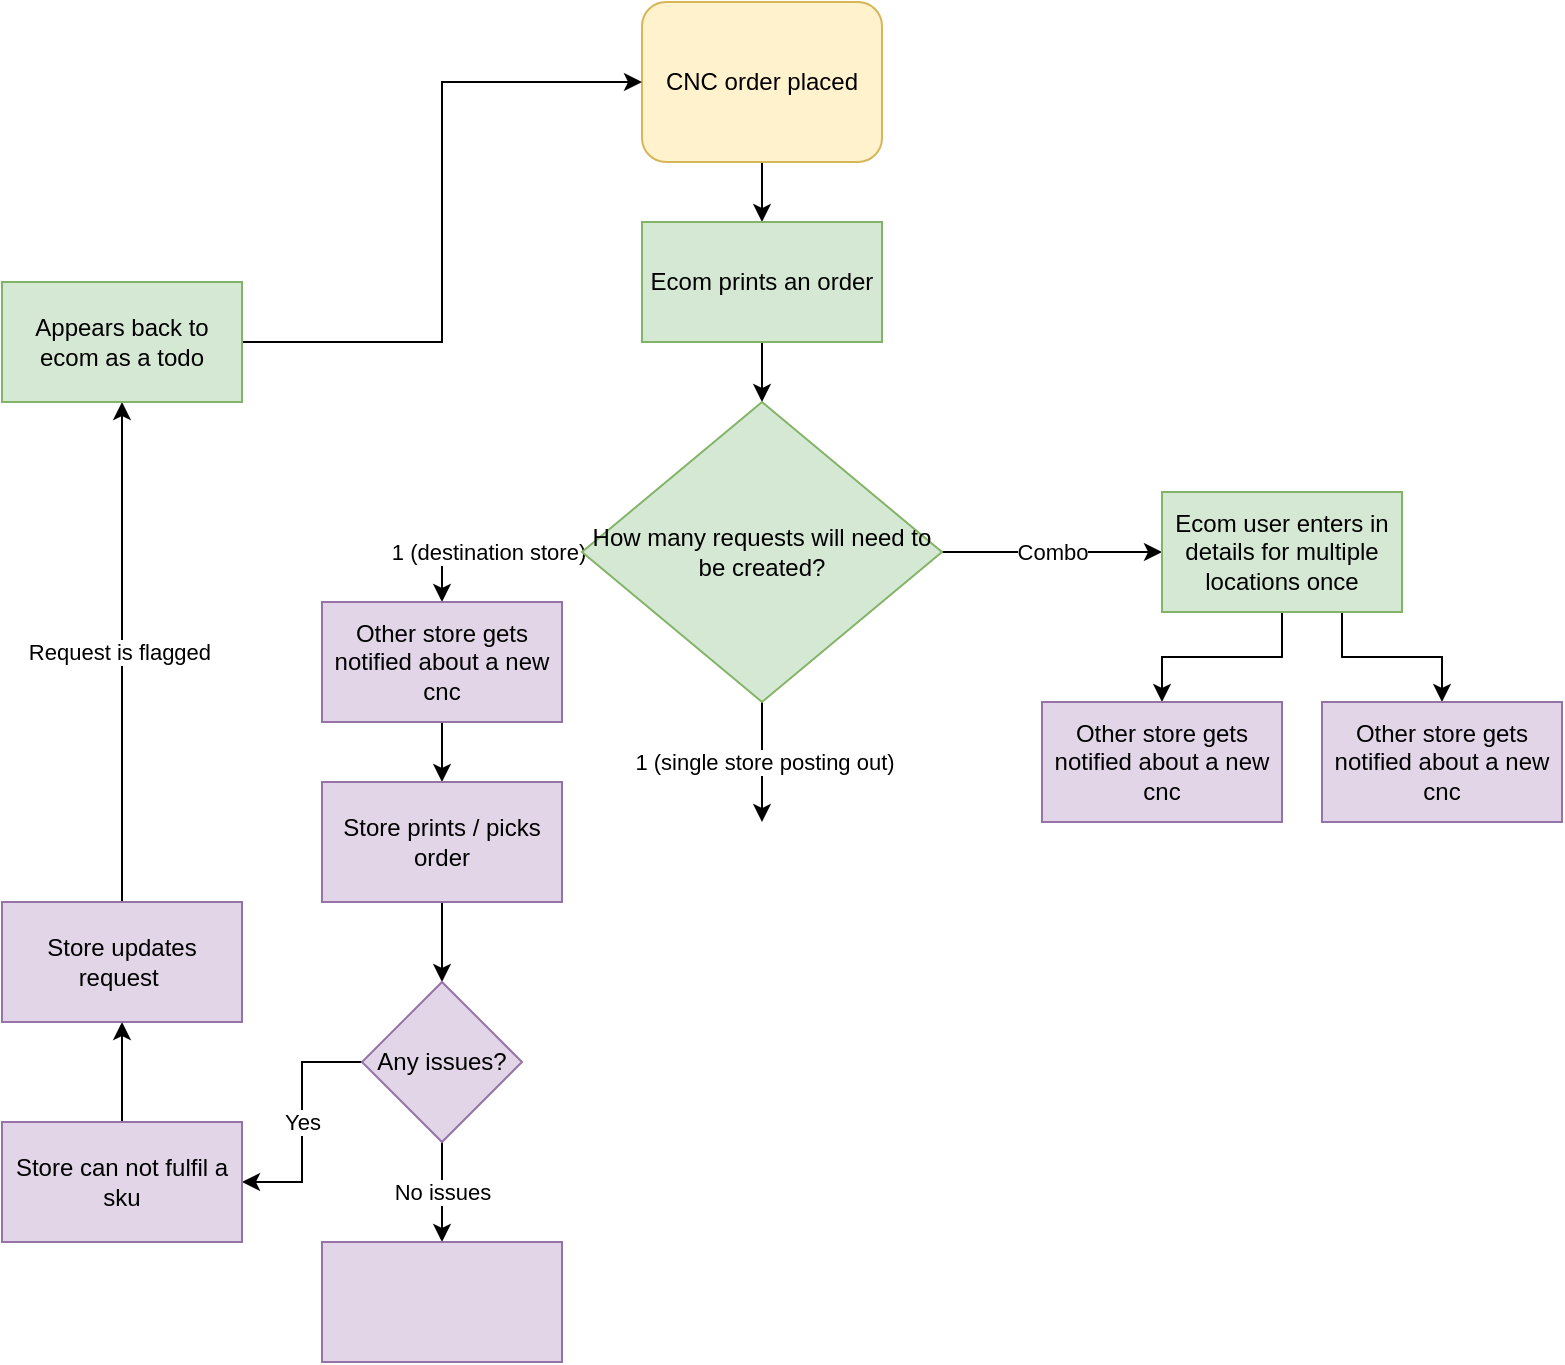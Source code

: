 <mxfile version="21.5.0" type="device">
  <diagram name="Page-1" id="6KO2eU11UgJbQ07SkuXN">
    <mxGraphModel dx="1405" dy="959" grid="1" gridSize="10" guides="1" tooltips="1" connect="1" arrows="1" fold="1" page="1" pageScale="1" pageWidth="850" pageHeight="1100" math="0" shadow="0">
      <root>
        <mxCell id="0" />
        <mxCell id="1" parent="0" />
        <mxCell id="gkQMqJ_HxN2m308QnFqr-3" value="" style="edgeStyle=orthogonalEdgeStyle;rounded=0;orthogonalLoop=1;jettySize=auto;html=1;" parent="1" source="gkQMqJ_HxN2m308QnFqr-1" target="gkQMqJ_HxN2m308QnFqr-2" edge="1">
          <mxGeometry relative="1" as="geometry" />
        </mxCell>
        <mxCell id="gkQMqJ_HxN2m308QnFqr-1" value="CNC order placed" style="rounded=1;whiteSpace=wrap;html=1;fillColor=#fff2cc;strokeColor=#d6b656;" parent="1" vertex="1">
          <mxGeometry x="340" y="300" width="120" height="80" as="geometry" />
        </mxCell>
        <mxCell id="gkQMqJ_HxN2m308QnFqr-7" value="" style="edgeStyle=orthogonalEdgeStyle;rounded=0;orthogonalLoop=1;jettySize=auto;html=1;" parent="1" source="gkQMqJ_HxN2m308QnFqr-2" target="gkQMqJ_HxN2m308QnFqr-6" edge="1">
          <mxGeometry relative="1" as="geometry" />
        </mxCell>
        <mxCell id="gkQMqJ_HxN2m308QnFqr-2" value="Ecom prints an order" style="rounded=0;whiteSpace=wrap;html=1;fillColor=#d5e8d4;strokeColor=#82b366;" parent="1" vertex="1">
          <mxGeometry x="340" y="410" width="120" height="60" as="geometry" />
        </mxCell>
        <mxCell id="gkQMqJ_HxN2m308QnFqr-9" value="1 (destination store)" style="edgeStyle=orthogonalEdgeStyle;rounded=0;orthogonalLoop=1;jettySize=auto;html=1;entryX=0.5;entryY=0;entryDx=0;entryDy=0;" parent="1" source="gkQMqJ_HxN2m308QnFqr-6" target="gkQMqJ_HxN2m308QnFqr-8" edge="1">
          <mxGeometry relative="1" as="geometry" />
        </mxCell>
        <mxCell id="gkQMqJ_HxN2m308QnFqr-11" value="1 (single store posting out)" style="edgeStyle=orthogonalEdgeStyle;rounded=0;orthogonalLoop=1;jettySize=auto;html=1;" parent="1" source="gkQMqJ_HxN2m308QnFqr-6" edge="1">
          <mxGeometry relative="1" as="geometry">
            <mxPoint x="400" y="710" as="targetPoint" />
          </mxGeometry>
        </mxCell>
        <mxCell id="gkQMqJ_HxN2m308QnFqr-13" value="Combo" style="edgeStyle=orthogonalEdgeStyle;rounded=0;orthogonalLoop=1;jettySize=auto;html=1;" parent="1" source="gkQMqJ_HxN2m308QnFqr-6" target="gkQMqJ_HxN2m308QnFqr-12" edge="1">
          <mxGeometry relative="1" as="geometry" />
        </mxCell>
        <mxCell id="gkQMqJ_HxN2m308QnFqr-6" value="How many requests will need to be created?" style="rhombus;whiteSpace=wrap;html=1;fillColor=#d5e8d4;strokeColor=#82b366;rounded=0;" parent="1" vertex="1">
          <mxGeometry x="310" y="500" width="180" height="150" as="geometry" />
        </mxCell>
        <mxCell id="gkQMqJ_HxN2m308QnFqr-24" value="" style="edgeStyle=orthogonalEdgeStyle;rounded=0;orthogonalLoop=1;jettySize=auto;html=1;" parent="1" source="gkQMqJ_HxN2m308QnFqr-8" target="gkQMqJ_HxN2m308QnFqr-23" edge="1">
          <mxGeometry relative="1" as="geometry" />
        </mxCell>
        <mxCell id="gkQMqJ_HxN2m308QnFqr-8" value="Other store gets notified about a new cnc" style="whiteSpace=wrap;html=1;fillColor=#e1d5e7;strokeColor=#9673a6;rounded=0;" parent="1" vertex="1">
          <mxGeometry x="180" y="600" width="120" height="60" as="geometry" />
        </mxCell>
        <mxCell id="gkQMqJ_HxN2m308QnFqr-17" value="" style="edgeStyle=orthogonalEdgeStyle;rounded=0;orthogonalLoop=1;jettySize=auto;html=1;" parent="1" source="gkQMqJ_HxN2m308QnFqr-12" target="gkQMqJ_HxN2m308QnFqr-20" edge="1">
          <mxGeometry relative="1" as="geometry">
            <mxPoint x="600" y="650" as="targetPoint" />
          </mxGeometry>
        </mxCell>
        <mxCell id="gkQMqJ_HxN2m308QnFqr-22" style="edgeStyle=orthogonalEdgeStyle;rounded=0;orthogonalLoop=1;jettySize=auto;html=1;exitX=0.75;exitY=1;exitDx=0;exitDy=0;" parent="1" source="gkQMqJ_HxN2m308QnFqr-12" target="gkQMqJ_HxN2m308QnFqr-21" edge="1">
          <mxGeometry relative="1" as="geometry" />
        </mxCell>
        <mxCell id="gkQMqJ_HxN2m308QnFqr-12" value="Ecom user enters in details for multiple locations once" style="whiteSpace=wrap;html=1;fillColor=#d5e8d4;strokeColor=#82b366;rounded=0;" parent="1" vertex="1">
          <mxGeometry x="600" y="545" width="120" height="60" as="geometry" />
        </mxCell>
        <mxCell id="gkQMqJ_HxN2m308QnFqr-20" value="Other store gets notified about a new cnc" style="whiteSpace=wrap;html=1;fillColor=#e1d5e7;strokeColor=#9673a6;rounded=0;" parent="1" vertex="1">
          <mxGeometry x="540" y="650" width="120" height="60" as="geometry" />
        </mxCell>
        <mxCell id="gkQMqJ_HxN2m308QnFqr-21" value="Other store gets notified about a new cnc" style="whiteSpace=wrap;html=1;fillColor=#e1d5e7;strokeColor=#9673a6;rounded=0;" parent="1" vertex="1">
          <mxGeometry x="680" y="650" width="120" height="60" as="geometry" />
        </mxCell>
        <mxCell id="gkQMqJ_HxN2m308QnFqr-25" style="edgeStyle=orthogonalEdgeStyle;rounded=0;orthogonalLoop=1;jettySize=auto;html=1;" parent="1" source="gkQMqJ_HxN2m308QnFqr-23" target="gkQMqJ_HxN2m308QnFqr-27" edge="1">
          <mxGeometry relative="1" as="geometry">
            <mxPoint x="240" y="835" as="targetPoint" />
          </mxGeometry>
        </mxCell>
        <mxCell id="gkQMqJ_HxN2m308QnFqr-23" value="Store prints / picks order" style="whiteSpace=wrap;html=1;fillColor=#e1d5e7;strokeColor=#9673a6;rounded=0;" parent="1" vertex="1">
          <mxGeometry x="180" y="690" width="120" height="60" as="geometry" />
        </mxCell>
        <mxCell id="gkQMqJ_HxN2m308QnFqr-29" value="No issues" style="edgeStyle=orthogonalEdgeStyle;rounded=0;orthogonalLoop=1;jettySize=auto;html=1;" parent="1" source="gkQMqJ_HxN2m308QnFqr-27" target="gkQMqJ_HxN2m308QnFqr-28" edge="1">
          <mxGeometry relative="1" as="geometry" />
        </mxCell>
        <mxCell id="gkQMqJ_HxN2m308QnFqr-31" value="Yes" style="edgeStyle=orthogonalEdgeStyle;rounded=0;orthogonalLoop=1;jettySize=auto;html=1;" parent="1" source="gkQMqJ_HxN2m308QnFqr-27" target="gkQMqJ_HxN2m308QnFqr-30" edge="1">
          <mxGeometry relative="1" as="geometry" />
        </mxCell>
        <mxCell id="gkQMqJ_HxN2m308QnFqr-27" value="Any issues?" style="rhombus;whiteSpace=wrap;html=1;fillColor=#e1d5e7;strokeColor=#9673a6;" parent="1" vertex="1">
          <mxGeometry x="200" y="790" width="80" height="80" as="geometry" />
        </mxCell>
        <mxCell id="gkQMqJ_HxN2m308QnFqr-28" value="" style="whiteSpace=wrap;html=1;fillColor=#e1d5e7;strokeColor=#9673a6;" parent="1" vertex="1">
          <mxGeometry x="180" y="920" width="120" height="60" as="geometry" />
        </mxCell>
        <mxCell id="j-vyhPmLrXlgmbGaecs1-4" value="" style="edgeStyle=orthogonalEdgeStyle;rounded=0;orthogonalLoop=1;jettySize=auto;html=1;" edge="1" parent="1" source="gkQMqJ_HxN2m308QnFqr-30" target="j-vyhPmLrXlgmbGaecs1-3">
          <mxGeometry relative="1" as="geometry" />
        </mxCell>
        <mxCell id="gkQMqJ_HxN2m308QnFqr-30" value="Store can not fulfil a sku" style="whiteSpace=wrap;html=1;fillColor=#e1d5e7;strokeColor=#9673a6;" parent="1" vertex="1">
          <mxGeometry x="20" y="860" width="120" height="60" as="geometry" />
        </mxCell>
        <mxCell id="j-vyhPmLrXlgmbGaecs1-6" value="Request is flagged&amp;nbsp;" style="edgeStyle=orthogonalEdgeStyle;rounded=0;orthogonalLoop=1;jettySize=auto;html=1;" edge="1" parent="1" source="j-vyhPmLrXlgmbGaecs1-3" target="j-vyhPmLrXlgmbGaecs1-5">
          <mxGeometry relative="1" as="geometry" />
        </mxCell>
        <mxCell id="j-vyhPmLrXlgmbGaecs1-3" value="Store updates request&amp;nbsp;" style="whiteSpace=wrap;html=1;fillColor=#e1d5e7;strokeColor=#9673a6;" vertex="1" parent="1">
          <mxGeometry x="20" y="750" width="120" height="60" as="geometry" />
        </mxCell>
        <mxCell id="j-vyhPmLrXlgmbGaecs1-7" style="edgeStyle=orthogonalEdgeStyle;rounded=0;orthogonalLoop=1;jettySize=auto;html=1;entryX=0;entryY=0.5;entryDx=0;entryDy=0;" edge="1" parent="1" source="j-vyhPmLrXlgmbGaecs1-5" target="gkQMqJ_HxN2m308QnFqr-1">
          <mxGeometry relative="1" as="geometry" />
        </mxCell>
        <mxCell id="j-vyhPmLrXlgmbGaecs1-5" value="Appears back to ecom as a todo" style="whiteSpace=wrap;html=1;fillColor=#d5e8d4;strokeColor=#82b366;" vertex="1" parent="1">
          <mxGeometry x="20" y="440" width="120" height="60" as="geometry" />
        </mxCell>
      </root>
    </mxGraphModel>
  </diagram>
</mxfile>
